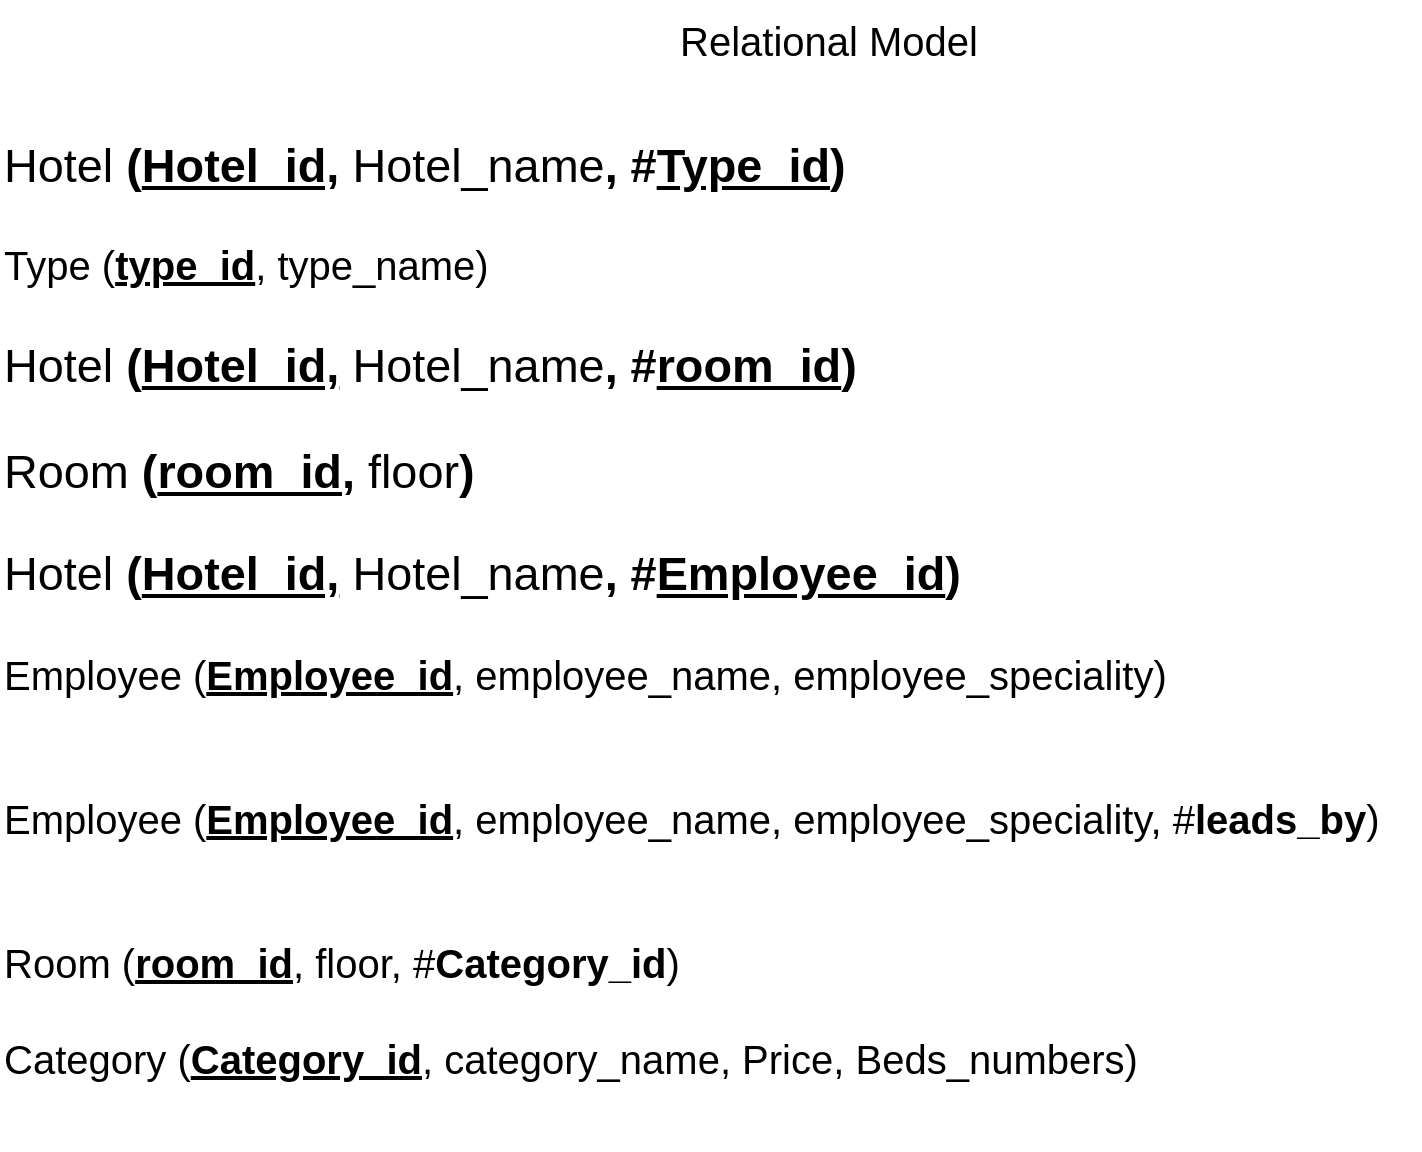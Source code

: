 <mxfile>
    <diagram id="moDbS-huTAy9qD4W-EWF" name="Page-1">
        <mxGraphModel dx="806" dy="702" grid="1" gridSize="10" guides="1" tooltips="1" connect="1" arrows="1" fold="1" page="1" pageScale="1" pageWidth="827" pageHeight="1169" math="0" shadow="0">
            <root>
                <mxCell id="0"/>
                <mxCell id="1" parent="0"/>
                <mxCell id="21" value="&lt;h3&gt;&lt;font face=&quot;Helvetica&quot;&gt;&lt;span style=&quot;font-weight: normal;&quot;&gt;Hotel&lt;/span&gt; (&lt;u&gt;Hotel_id,&lt;/u&gt;&amp;nbsp;&lt;span style=&quot;font-weight: normal;&quot;&gt;Hotel_name&lt;/span&gt;, #&lt;u&gt;Type_id&lt;/u&gt;)&amp;nbsp;&lt;/font&gt;&lt;/h3&gt;&lt;div&gt;&lt;font face=&quot;Helvetica&quot;&gt;Type (&lt;b&gt;&lt;u&gt;type_id&lt;/u&gt;&lt;/b&gt;, type_name)&lt;/font&gt;&lt;/div&gt;&lt;div&gt;&lt;h3&gt;&lt;font face=&quot;Helvetica&quot;&gt;&lt;span style=&quot;font-weight: normal;&quot;&gt;Hotel&lt;/span&gt;&amp;nbsp;(&lt;u&gt;Hotel_id,&lt;/u&gt;&amp;nbsp;&lt;span style=&quot;font-weight: normal;&quot;&gt;Hotel_name&lt;/span&gt;, #&lt;u&gt;room_id&lt;/u&gt;)&lt;/font&gt;&lt;/h3&gt;&lt;h3 style=&quot;font-family: Helvetica;&quot;&gt;&lt;span style=&quot;font-weight: normal;&quot;&gt;Room&lt;/span&gt;&amp;nbsp;(&lt;u&gt;room_id&lt;/u&gt;,&amp;nbsp;&lt;span style=&quot;font-weight: normal;&quot;&gt;floor&lt;/span&gt;)&lt;/h3&gt;&lt;/div&gt;&lt;div&gt;&lt;h3&gt;&lt;font face=&quot;Helvetica&quot;&gt;&lt;span style=&quot;font-weight: normal;&quot;&gt;Hotel&lt;/span&gt;&amp;nbsp;(&lt;u&gt;Hotel_id,&lt;/u&gt;&amp;nbsp;&lt;span style=&quot;font-weight: normal;&quot;&gt;Hotel_name&lt;/span&gt;, #&lt;u&gt;Employee_id&lt;/u&gt;)&lt;/font&gt;&lt;/h3&gt;&lt;div style=&quot;font-family: Helvetica;&quot;&gt;Employee (&lt;b&gt;&lt;u&gt;Employee_id&lt;/u&gt;&lt;/b&gt;, employee_name, employee_speciality)&lt;/div&gt;&lt;/div&gt;&lt;div style=&quot;font-family: Helvetica;&quot;&gt;&lt;br&gt;&lt;/div&gt;&lt;div style=&quot;font-family: Helvetica;&quot;&gt;&lt;br&gt;&lt;/div&gt;&lt;div style=&quot;font-family: Helvetica;&quot;&gt;Employee (&lt;u&gt;&lt;b&gt;Employee_id&lt;/b&gt;&lt;/u&gt;, employee_name, employee_speciality, #&lt;b&gt;leads_by&lt;/b&gt;)&lt;br&gt;&lt;/div&gt;&lt;div style=&quot;font-family: Helvetica;&quot;&gt;&lt;br&gt;&lt;/div&gt;&lt;div style=&quot;font-family: Helvetica;&quot;&gt;&lt;span style=&quot;background-color: initial;&quot;&gt;&lt;br&gt;&lt;/span&gt;&lt;/div&gt;&lt;div style=&quot;font-family: Helvetica;&quot;&gt;&lt;span style=&quot;background-color: initial;&quot;&gt;Room&lt;/span&gt;&lt;span style=&quot;background-color: initial;&quot;&gt;&amp;nbsp;(&lt;/span&gt;&lt;u style=&quot;background-color: initial;&quot;&gt;&lt;b&gt;room_id&lt;/b&gt;&lt;/u&gt;&lt;span style=&quot;background-color: initial;&quot;&gt;,&amp;nbsp;&lt;/span&gt;&lt;span style=&quot;background-color: initial;&quot;&gt;floor, #&lt;b&gt;Category_id&lt;/b&gt;&lt;/span&gt;&lt;span style=&quot;background-color: initial;&quot;&gt;)&lt;/span&gt;&lt;br&gt;&lt;/div&gt;&lt;div style=&quot;font-family: Helvetica;&quot;&gt;&lt;span style=&quot;background-color: initial;&quot;&gt;&lt;br&gt;&lt;/span&gt;&lt;/div&gt;&lt;div style=&quot;font-family: Helvetica;&quot;&gt;&lt;span style=&quot;background-color: initial;&quot;&gt;Category (&lt;b&gt;&lt;u&gt;Category_id&lt;/u&gt;&lt;/b&gt;, category_name, Price, Beds_numbers)&lt;/span&gt;&lt;/div&gt;&lt;div style=&quot;font-family: Helvetica;&quot;&gt;&lt;div style=&quot;font-family: &amp;quot;Architects Daughter&amp;quot;;&quot;&gt;&lt;div&gt;&lt;br&gt;&lt;/div&gt;&lt;/div&gt;&lt;div style=&quot;font-family: &amp;quot;Architects Daughter&amp;quot;;&quot;&gt;&lt;/div&gt;&lt;/div&gt;" style="text;html=1;align=left;verticalAlign=middle;resizable=0;points=[];autosize=1;strokeColor=none;fillColor=none;fontSize=20;fontFamily=Architects Daughter;sketch=1;hachureGap=4;jiggle=2;curveFitting=1;fontSource=https%3A%2F%2Ffonts.googleapis.com%2Fcss%3Ffamily%3DArchitects%2BDaughter;" vertex="1" parent="1">
                    <mxGeometry y="45" width="710" height="540" as="geometry"/>
                </mxCell>
                <mxCell id="22" value="Relational Model" style="text;html=1;align=center;verticalAlign=middle;resizable=0;points=[];autosize=1;strokeColor=none;fillColor=none;fontSize=20;fontFamily=Helvetica;sketch=1;hachureGap=4;jiggle=2;curveFitting=1;fontSource=https%3A%2F%2Ffonts.googleapis.com%2Fcss%3Ffamily%3DArchitects%2BDaughter;" vertex="1" parent="1">
                    <mxGeometry x="329" y="10" width="170" height="40" as="geometry"/>
                </mxCell>
                <mxCell id="23" value="&lt;h3 style=&quot;border-color: rgb(0, 0, 0); color: rgb(240, 240, 240); font-family: &amp;quot;Architects Daughter&amp;quot;; font-style: normal; font-variant-ligatures: normal; font-variant-caps: normal; letter-spacing: normal; orphans: 2; text-indent: 0px; text-transform: none; widows: 2; word-spacing: 0px; -webkit-text-stroke-width: 0px; background-color: rgb(42, 37, 47); text-decoration-thickness: initial; text-decoration-style: initial; text-decoration-color: initial;&quot;&gt;&lt;br&gt;&lt;/h3&gt;" style="text;html=1;align=left;verticalAlign=middle;resizable=0;points=[];autosize=1;strokeColor=none;fillColor=none;fontSize=20;fontFamily=Helvetica;sketch=1;hachureGap=4;jiggle=2;curveFitting=1;fontSource=https%3A%2F%2Ffonts.googleapis.com%2Fcss%3Ffamily%3DArchitects%2BDaughter;" vertex="1" parent="1">
                    <mxGeometry y="225" width="20" height="90" as="geometry"/>
                </mxCell>
                <mxCell id="25" value="&lt;h3 style=&quot;font-family: &amp;quot;Architects Daughter&amp;quot;;&quot;&gt;&lt;br&gt;&lt;/h3&gt;" style="text;html=1;align=left;verticalAlign=middle;resizable=0;points=[];autosize=1;strokeColor=none;fillColor=none;fontSize=20;fontFamily=Helvetica;sketch=1;hachureGap=4;jiggle=2;curveFitting=1;fontSource=https%3A%2F%2Ffonts.googleapis.com%2Fcss%3Ffamily%3DArchitects%2BDaughter;" vertex="1" parent="1">
                    <mxGeometry y="370" width="20" height="90" as="geometry"/>
                </mxCell>
            </root>
        </mxGraphModel>
    </diagram>
</mxfile>